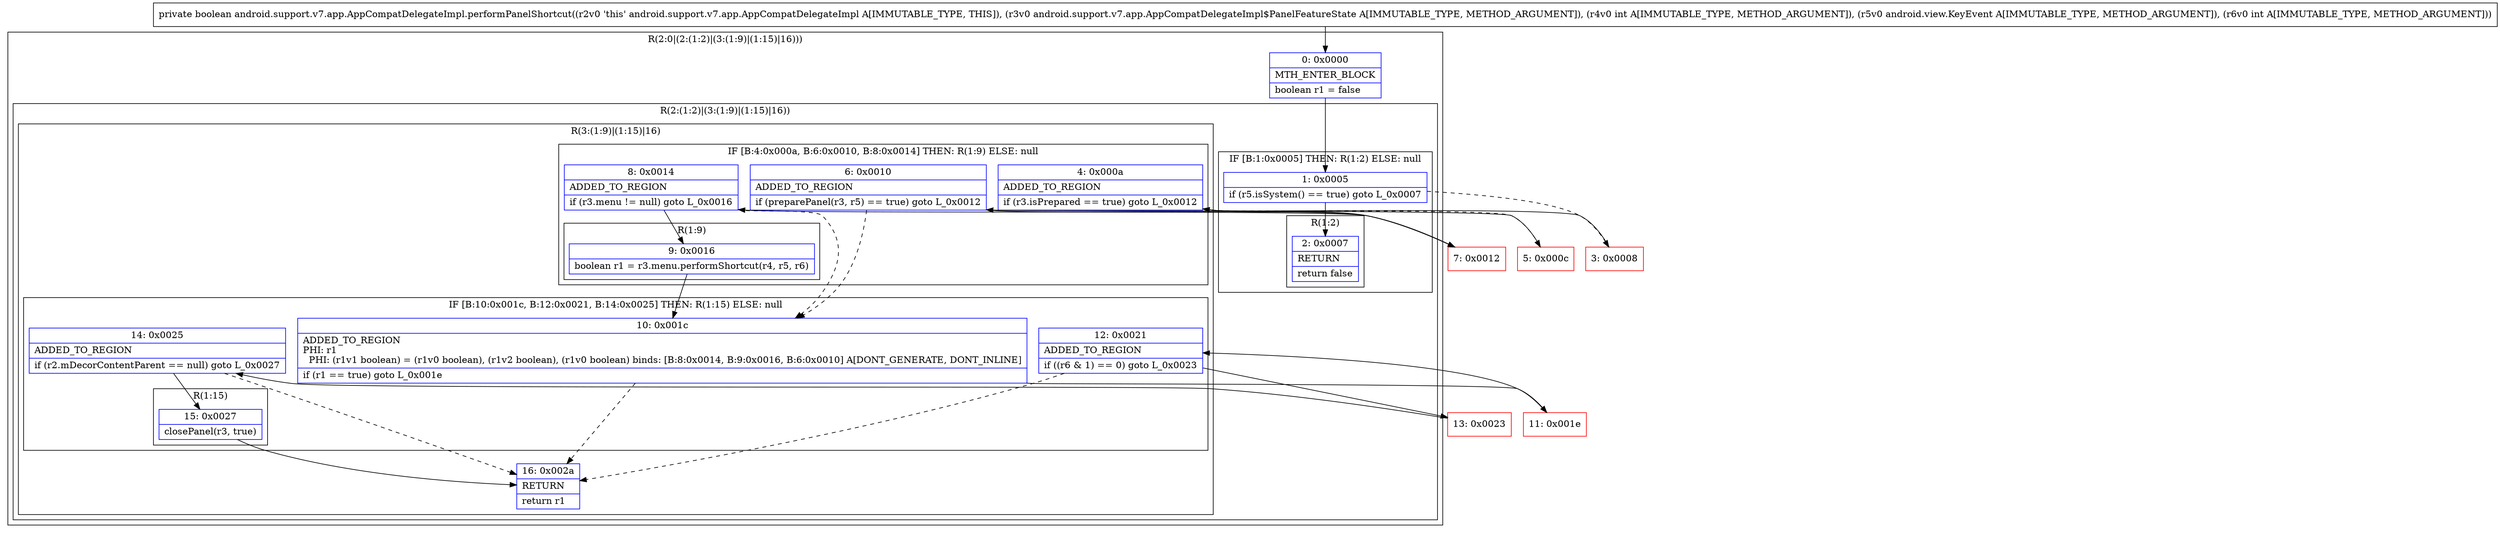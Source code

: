 digraph "CFG forandroid.support.v7.app.AppCompatDelegateImpl.performPanelShortcut(Landroid\/support\/v7\/app\/AppCompatDelegateImpl$PanelFeatureState;ILandroid\/view\/KeyEvent;I)Z" {
subgraph cluster_Region_1679926571 {
label = "R(2:0|(2:(1:2)|(3:(1:9)|(1:15)|16)))";
node [shape=record,color=blue];
Node_0 [shape=record,label="{0\:\ 0x0000|MTH_ENTER_BLOCK\l|boolean r1 = false\l}"];
subgraph cluster_Region_2112050321 {
label = "R(2:(1:2)|(3:(1:9)|(1:15)|16))";
node [shape=record,color=blue];
subgraph cluster_IfRegion_973983635 {
label = "IF [B:1:0x0005] THEN: R(1:2) ELSE: null";
node [shape=record,color=blue];
Node_1 [shape=record,label="{1\:\ 0x0005|if (r5.isSystem() == true) goto L_0x0007\l}"];
subgraph cluster_Region_1218823512 {
label = "R(1:2)";
node [shape=record,color=blue];
Node_2 [shape=record,label="{2\:\ 0x0007|RETURN\l|return false\l}"];
}
}
subgraph cluster_Region_844169264 {
label = "R(3:(1:9)|(1:15)|16)";
node [shape=record,color=blue];
subgraph cluster_IfRegion_2021528408 {
label = "IF [B:4:0x000a, B:6:0x0010, B:8:0x0014] THEN: R(1:9) ELSE: null";
node [shape=record,color=blue];
Node_4 [shape=record,label="{4\:\ 0x000a|ADDED_TO_REGION\l|if (r3.isPrepared == true) goto L_0x0012\l}"];
Node_6 [shape=record,label="{6\:\ 0x0010|ADDED_TO_REGION\l|if (preparePanel(r3, r5) == true) goto L_0x0012\l}"];
Node_8 [shape=record,label="{8\:\ 0x0014|ADDED_TO_REGION\l|if (r3.menu != null) goto L_0x0016\l}"];
subgraph cluster_Region_1066524685 {
label = "R(1:9)";
node [shape=record,color=blue];
Node_9 [shape=record,label="{9\:\ 0x0016|boolean r1 = r3.menu.performShortcut(r4, r5, r6)\l}"];
}
}
subgraph cluster_IfRegion_1202695902 {
label = "IF [B:10:0x001c, B:12:0x0021, B:14:0x0025] THEN: R(1:15) ELSE: null";
node [shape=record,color=blue];
Node_10 [shape=record,label="{10\:\ 0x001c|ADDED_TO_REGION\lPHI: r1 \l  PHI: (r1v1 boolean) = (r1v0 boolean), (r1v2 boolean), (r1v0 boolean) binds: [B:8:0x0014, B:9:0x0016, B:6:0x0010] A[DONT_GENERATE, DONT_INLINE]\l|if (r1 == true) goto L_0x001e\l}"];
Node_12 [shape=record,label="{12\:\ 0x0021|ADDED_TO_REGION\l|if ((r6 & 1) == 0) goto L_0x0023\l}"];
Node_14 [shape=record,label="{14\:\ 0x0025|ADDED_TO_REGION\l|if (r2.mDecorContentParent == null) goto L_0x0027\l}"];
subgraph cluster_Region_526292762 {
label = "R(1:15)";
node [shape=record,color=blue];
Node_15 [shape=record,label="{15\:\ 0x0027|closePanel(r3, true)\l}"];
}
}
Node_16 [shape=record,label="{16\:\ 0x002a|RETURN\l|return r1\l}"];
}
}
}
Node_3 [shape=record,color=red,label="{3\:\ 0x0008}"];
Node_5 [shape=record,color=red,label="{5\:\ 0x000c}"];
Node_7 [shape=record,color=red,label="{7\:\ 0x0012}"];
Node_11 [shape=record,color=red,label="{11\:\ 0x001e}"];
Node_13 [shape=record,color=red,label="{13\:\ 0x0023}"];
MethodNode[shape=record,label="{private boolean android.support.v7.app.AppCompatDelegateImpl.performPanelShortcut((r2v0 'this' android.support.v7.app.AppCompatDelegateImpl A[IMMUTABLE_TYPE, THIS]), (r3v0 android.support.v7.app.AppCompatDelegateImpl$PanelFeatureState A[IMMUTABLE_TYPE, METHOD_ARGUMENT]), (r4v0 int A[IMMUTABLE_TYPE, METHOD_ARGUMENT]), (r5v0 android.view.KeyEvent A[IMMUTABLE_TYPE, METHOD_ARGUMENT]), (r6v0 int A[IMMUTABLE_TYPE, METHOD_ARGUMENT])) }"];
MethodNode -> Node_0;
Node_0 -> Node_1;
Node_1 -> Node_2;
Node_1 -> Node_3[style=dashed];
Node_4 -> Node_5[style=dashed];
Node_4 -> Node_7;
Node_6 -> Node_7;
Node_6 -> Node_10[style=dashed];
Node_8 -> Node_9;
Node_8 -> Node_10[style=dashed];
Node_9 -> Node_10;
Node_10 -> Node_11;
Node_10 -> Node_16[style=dashed];
Node_12 -> Node_13;
Node_12 -> Node_16[style=dashed];
Node_14 -> Node_15;
Node_14 -> Node_16[style=dashed];
Node_15 -> Node_16;
Node_3 -> Node_4;
Node_5 -> Node_6;
Node_7 -> Node_8;
Node_11 -> Node_12;
Node_13 -> Node_14;
}

